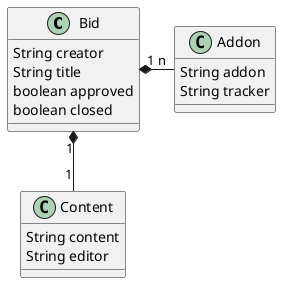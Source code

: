 @startuml
class Bid{
    String creator
    String title
    boolean approved
    boolean closed
}

class Content {
    String content
    String editor
}

class Addon{
    String addon
    String tracker
}
Bid "1" *-down- "1" Content
Bid "1" *-right- "n" Addon


@enduml